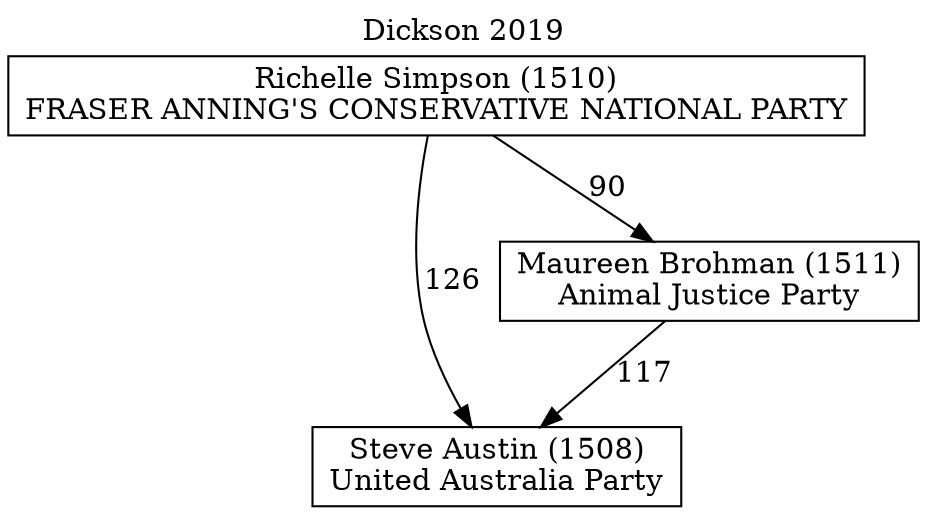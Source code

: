 // House preference flow
digraph "Steve Austin (1508)_Dickson_2019" {
	graph [label="Dickson 2019" labelloc=t mclimit=10]
	node [shape=box]
	"Steve Austin (1508)" [label="Steve Austin (1508)
United Australia Party"]
	"Maureen Brohman (1511)" [label="Maureen Brohman (1511)
Animal Justice Party"]
	"Richelle Simpson (1510)" [label="Richelle Simpson (1510)
FRASER ANNING'S CONSERVATIVE NATIONAL PARTY"]
	"Maureen Brohman (1511)" -> "Steve Austin (1508)" [label=117]
	"Richelle Simpson (1510)" -> "Maureen Brohman (1511)" [label=90]
	"Richelle Simpson (1510)" -> "Steve Austin (1508)" [label=126]
}
